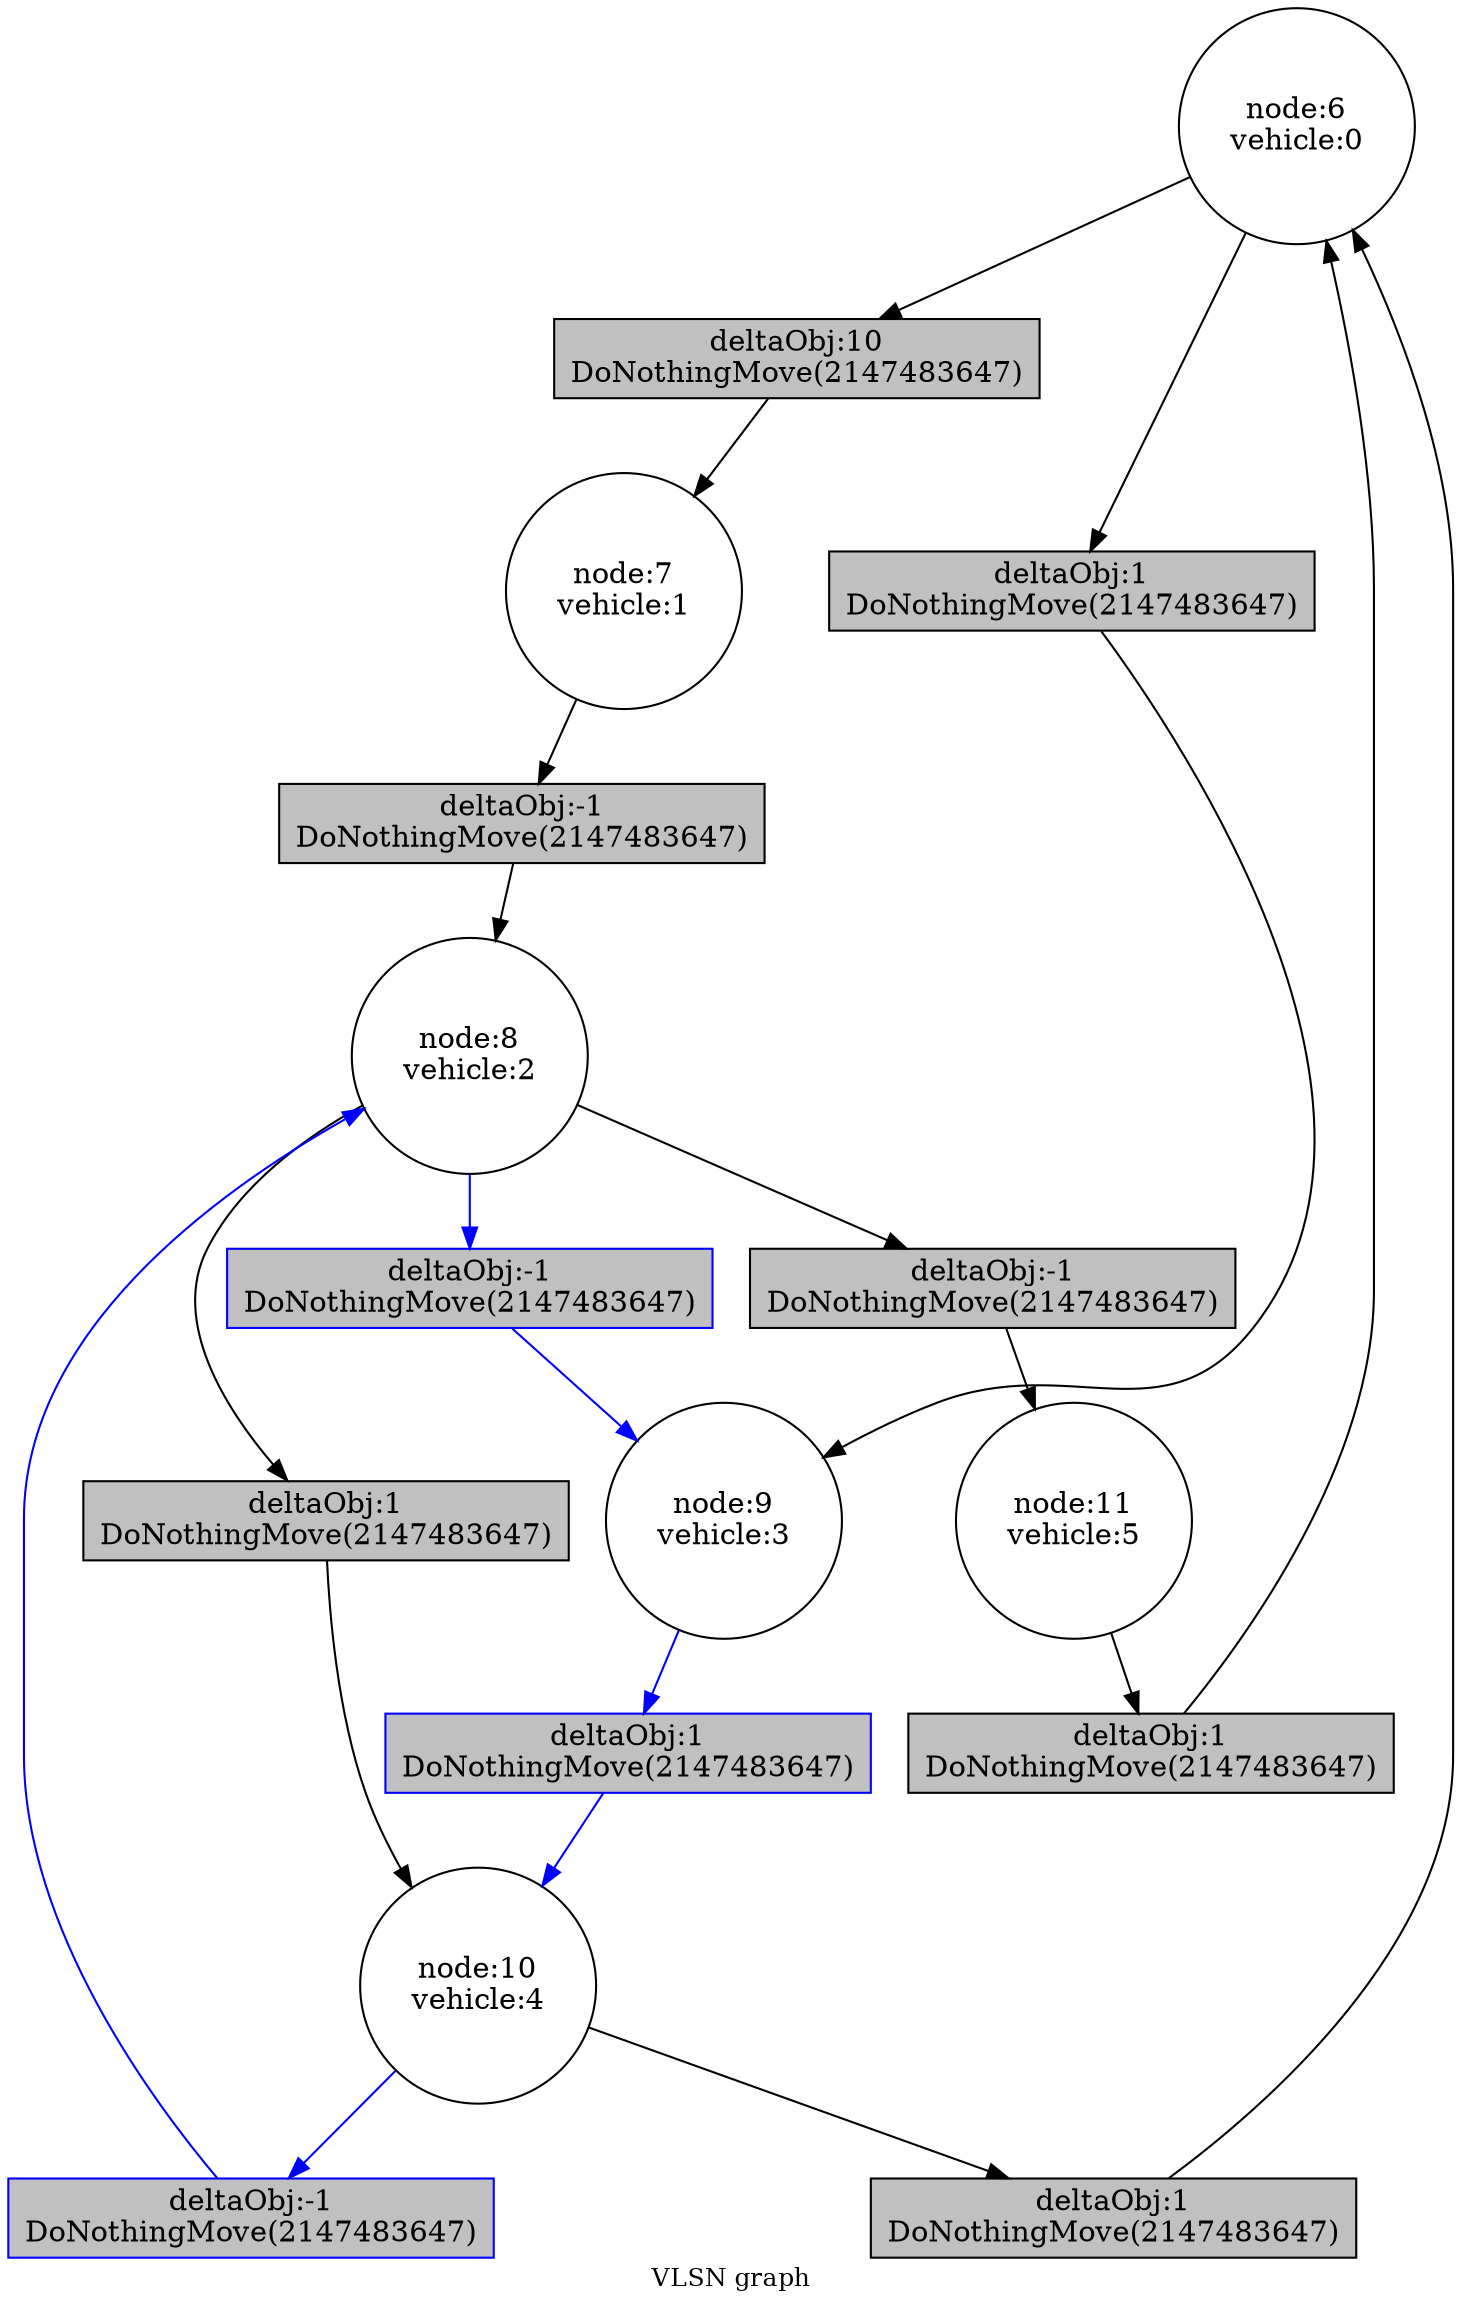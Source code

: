 ##Command to produce the output: "neato -Tpng thisfile > thisfile.png"
digraph VLSNGraph {
	"0" [shape=circle,style=filled,fillcolor=white, label = "node:6\nvehicle:0"] ; 
	"1" [shape=circle,style=filled,fillcolor=white, label = "node:7\nvehicle:1"] ; 
	"2" [shape=circle,style=filled,fillcolor=white, label = "node:8\nvehicle:2"] ; 
	"3" [shape=circle,style=filled,fillcolor=white, label = "node:9\nvehicle:3"] ; 
	"4" [shape=circle,style=filled,fillcolor=white, label = "node:10\nvehicle:4"] ; 
	"5" [shape=circle,style=filled,fillcolor=white, label = "node:11\nvehicle:5"] ; 
	"Edge0" [shape=rectangle,style=filled,fillcolor=gray, label="deltaObj:10\nDoNothingMove(2147483647)"] ; 0 -> "Edge0";"Edge0" -> 1;
	"Edge1" [shape=rectangle,style=filled,fillcolor=gray, label="deltaObj:-1\nDoNothingMove(2147483647)"] ; 1 -> "Edge1";"Edge1" -> 2;
	"Edge2" [shape=rectangle,style=filled,fillcolor=gray, label="deltaObj:-1\nDoNothingMove(2147483647)" color=blue] ; 2 -> "Edge2"[color=blue];"Edge2" -> 3[color=blue];
	"Edge3" [shape=rectangle,style=filled,fillcolor=gray, label="deltaObj:1\nDoNothingMove(2147483647)" color=blue] ; 3 -> "Edge3"[color=blue];"Edge3" -> 4[color=blue];
	"Edge4" [shape=rectangle,style=filled,fillcolor=gray, label="deltaObj:1\nDoNothingMove(2147483647)"] ; 4 -> "Edge4";"Edge4" -> 0;
	"Edge5" [shape=rectangle,style=filled,fillcolor=gray, label="deltaObj:1\nDoNothingMove(2147483647)"] ; 0 -> "Edge5";"Edge5" -> 3;
	"Edge6" [shape=rectangle,style=filled,fillcolor=gray, label="deltaObj:1\nDoNothingMove(2147483647)"] ; 2 -> "Edge6";"Edge6" -> 4;
	"Edge7" [shape=rectangle,style=filled,fillcolor=gray, label="deltaObj:-1\nDoNothingMove(2147483647)"] ; 2 -> "Edge7";"Edge7" -> 5;
	"Edge8" [shape=rectangle,style=filled,fillcolor=gray, label="deltaObj:1\nDoNothingMove(2147483647)"] ; 5 -> "Edge8";"Edge8" -> 0;
	"Edge9" [shape=rectangle,style=filled,fillcolor=gray, label="deltaObj:-1\nDoNothingMove(2147483647)" color=blue] ; 4 -> "Edge9"[color=blue];"Edge9" -> 2[color=blue];
	overlap=false
	label="VLSN graph";
	fontsize=12;
}
